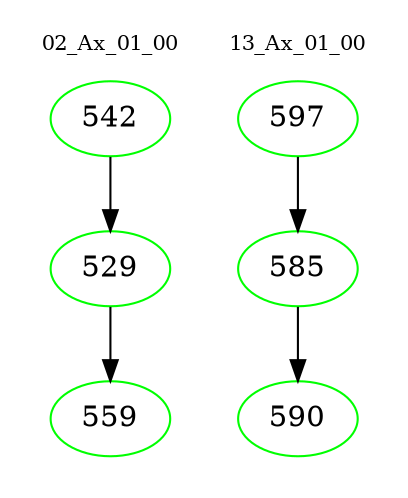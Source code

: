 digraph{
subgraph cluster_0 {
color = white
label = "02_Ax_01_00";
fontsize=10;
T0_542 [label="542", color="green"]
T0_542 -> T0_529 [color="black"]
T0_529 [label="529", color="green"]
T0_529 -> T0_559 [color="black"]
T0_559 [label="559", color="green"]
}
subgraph cluster_1 {
color = white
label = "13_Ax_01_00";
fontsize=10;
T1_597 [label="597", color="green"]
T1_597 -> T1_585 [color="black"]
T1_585 [label="585", color="green"]
T1_585 -> T1_590 [color="black"]
T1_590 [label="590", color="green"]
}
}
